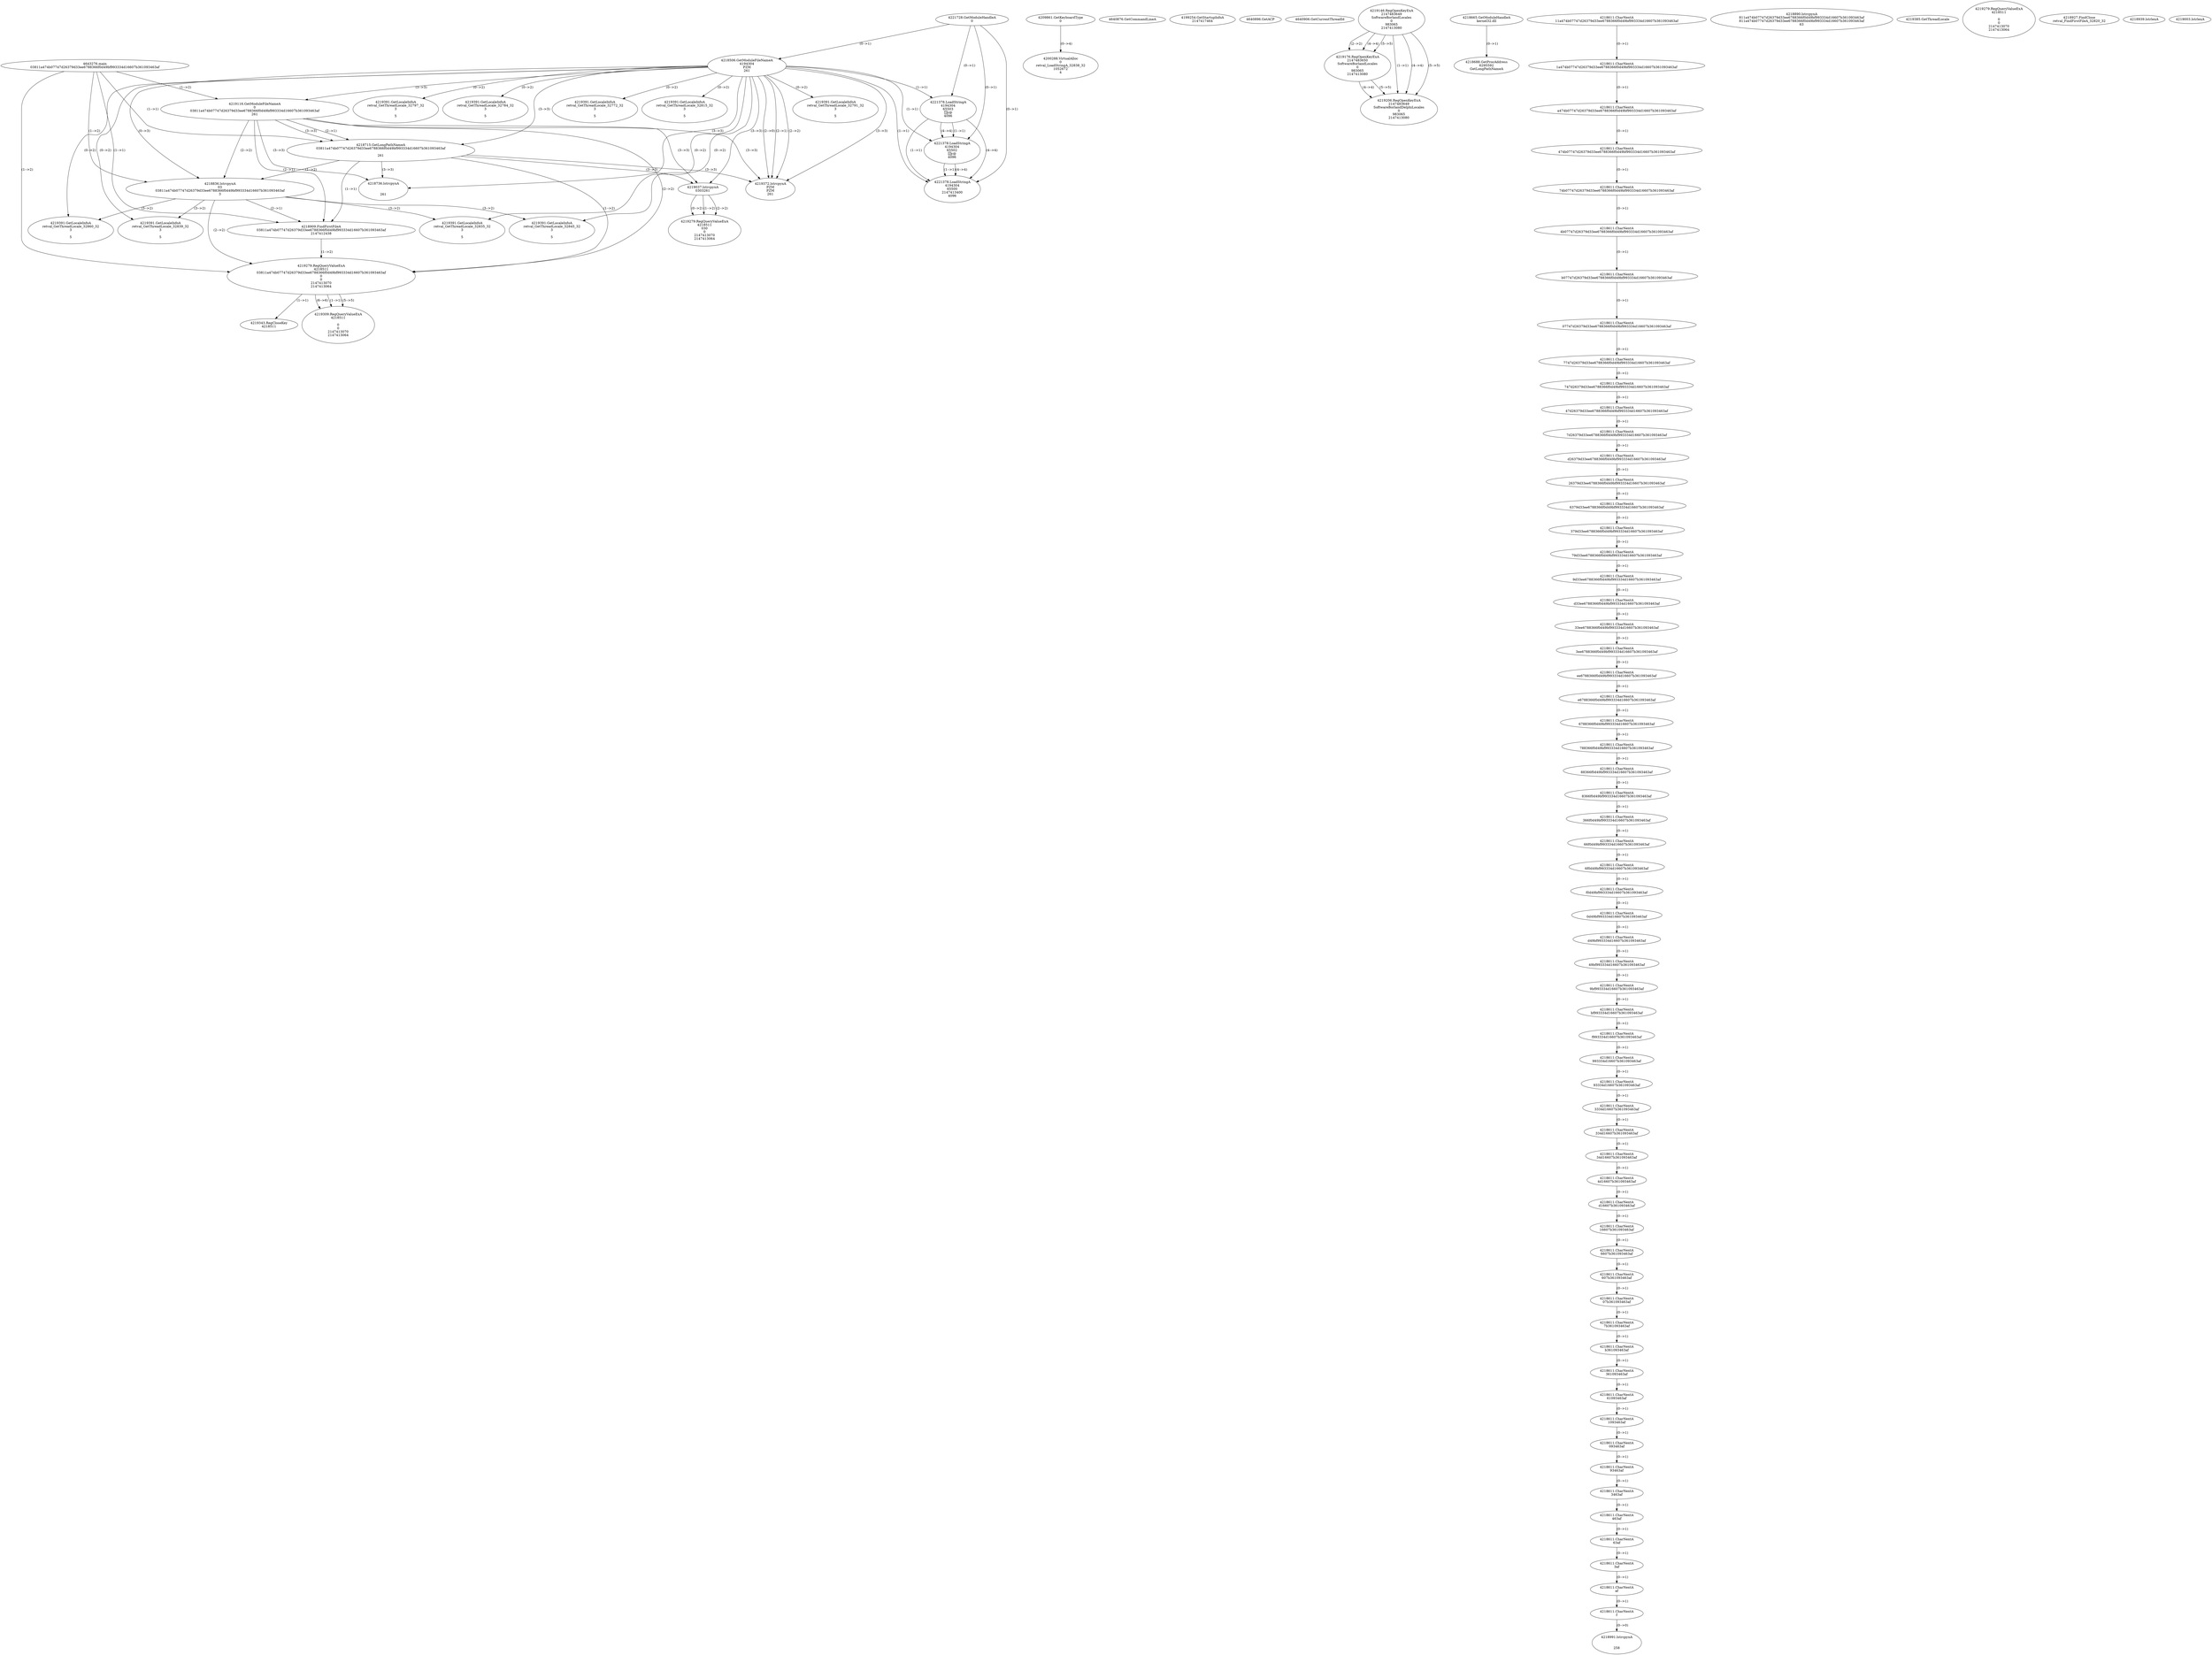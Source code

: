 // Global SCDG with merge call
digraph {
	0 [label="4643276.main
03811a474b07747d26379d33ee6788366f0d49bf993334d16607b361093463af"]
	1 [label="4221728.GetModuleHandleA
0"]
	2 [label="4209861.GetKeyboardType
0"]
	3 [label="4640876.GetCommandLineA
"]
	4 [label="4199254.GetStartupInfoA
2147417464"]
	5 [label="4640896.GetACP
"]
	6 [label="4640906.GetCurrentThreadId
"]
	7 [label="4218506.GetModuleFileNameA
4194304
PZM
261"]
	1 -> 7 [label="(0-->1)"]
	8 [label="4219116.GetModuleFileNameA
0
03811a474b07747d26379d33ee6788366f0d49bf993334d16607b361093463af
261"]
	0 -> 8 [label="(1-->2)"]
	7 -> 8 [label="(3-->3)"]
	9 [label="4219146.RegOpenKeyExA
2147483649
Software\Borland\Locales
0
983065
2147413080"]
	10 [label="4219176.RegOpenKeyExA
2147483650
Software\Borland\Locales
0
983065
2147413080"]
	9 -> 10 [label="(2-->2)"]
	9 -> 10 [label="(4-->4)"]
	9 -> 10 [label="(5-->5)"]
	11 [label="4218665.GetModuleHandleA
kernel32.dll"]
	12 [label="4218688.GetProcAddress
6295592
GetLongPathNameA"]
	11 -> 12 [label="(0-->1)"]
	13 [label="4218715.GetLongPathNameA
03811a474b07747d26379d33ee6788366f0d49bf993334d16607b361093463af

261"]
	0 -> 13 [label="(1-->1)"]
	8 -> 13 [label="(2-->1)"]
	7 -> 13 [label="(3-->3)"]
	8 -> 13 [label="(3-->3)"]
	14 [label="4218836.lstrcpynA
03
03811a474b07747d26379d33ee6788366f0d49bf993334d16607b361093463af
3"]
	0 -> 14 [label="(1-->2)"]
	8 -> 14 [label="(2-->2)"]
	13 -> 14 [label="(1-->2)"]
	7 -> 14 [label="(0-->3)"]
	15 [label="4218611.CharNextA
11a474b07747d26379d33ee6788366f0d49bf993334d16607b361093463af"]
	16 [label="4218611.CharNextA
1a474b07747d26379d33ee6788366f0d49bf993334d16607b361093463af"]
	15 -> 16 [label="(0-->1)"]
	17 [label="4218611.CharNextA
a474b07747d26379d33ee6788366f0d49bf993334d16607b361093463af"]
	16 -> 17 [label="(0-->1)"]
	18 [label="4218611.CharNextA
474b07747d26379d33ee6788366f0d49bf993334d16607b361093463af"]
	17 -> 18 [label="(0-->1)"]
	19 [label="4218611.CharNextA
74b07747d26379d33ee6788366f0d49bf993334d16607b361093463af"]
	18 -> 19 [label="(0-->1)"]
	20 [label="4218611.CharNextA
4b07747d26379d33ee6788366f0d49bf993334d16607b361093463af"]
	19 -> 20 [label="(0-->1)"]
	21 [label="4218611.CharNextA
b07747d26379d33ee6788366f0d49bf993334d16607b361093463af"]
	20 -> 21 [label="(0-->1)"]
	22 [label="4218611.CharNextA
07747d26379d33ee6788366f0d49bf993334d16607b361093463af"]
	21 -> 22 [label="(0-->1)"]
	23 [label="4218611.CharNextA
7747d26379d33ee6788366f0d49bf993334d16607b361093463af"]
	22 -> 23 [label="(0-->1)"]
	24 [label="4218611.CharNextA
747d26379d33ee6788366f0d49bf993334d16607b361093463af"]
	23 -> 24 [label="(0-->1)"]
	25 [label="4218611.CharNextA
47d26379d33ee6788366f0d49bf993334d16607b361093463af"]
	24 -> 25 [label="(0-->1)"]
	26 [label="4218611.CharNextA
7d26379d33ee6788366f0d49bf993334d16607b361093463af"]
	25 -> 26 [label="(0-->1)"]
	27 [label="4218611.CharNextA
d26379d33ee6788366f0d49bf993334d16607b361093463af"]
	26 -> 27 [label="(0-->1)"]
	28 [label="4218611.CharNextA
26379d33ee6788366f0d49bf993334d16607b361093463af"]
	27 -> 28 [label="(0-->1)"]
	29 [label="4218611.CharNextA
6379d33ee6788366f0d49bf993334d16607b361093463af"]
	28 -> 29 [label="(0-->1)"]
	30 [label="4218611.CharNextA
379d33ee6788366f0d49bf993334d16607b361093463af"]
	29 -> 30 [label="(0-->1)"]
	31 [label="4218611.CharNextA
79d33ee6788366f0d49bf993334d16607b361093463af"]
	30 -> 31 [label="(0-->1)"]
	32 [label="4218611.CharNextA
9d33ee6788366f0d49bf993334d16607b361093463af"]
	31 -> 32 [label="(0-->1)"]
	33 [label="4218611.CharNextA
d33ee6788366f0d49bf993334d16607b361093463af"]
	32 -> 33 [label="(0-->1)"]
	34 [label="4218611.CharNextA
33ee6788366f0d49bf993334d16607b361093463af"]
	33 -> 34 [label="(0-->1)"]
	35 [label="4218611.CharNextA
3ee6788366f0d49bf993334d16607b361093463af"]
	34 -> 35 [label="(0-->1)"]
	36 [label="4218611.CharNextA
ee6788366f0d49bf993334d16607b361093463af"]
	35 -> 36 [label="(0-->1)"]
	37 [label="4218611.CharNextA
e6788366f0d49bf993334d16607b361093463af"]
	36 -> 37 [label="(0-->1)"]
	38 [label="4218611.CharNextA
6788366f0d49bf993334d16607b361093463af"]
	37 -> 38 [label="(0-->1)"]
	39 [label="4218611.CharNextA
788366f0d49bf993334d16607b361093463af"]
	38 -> 39 [label="(0-->1)"]
	40 [label="4218611.CharNextA
88366f0d49bf993334d16607b361093463af"]
	39 -> 40 [label="(0-->1)"]
	41 [label="4218611.CharNextA
8366f0d49bf993334d16607b361093463af"]
	40 -> 41 [label="(0-->1)"]
	42 [label="4218611.CharNextA
366f0d49bf993334d16607b361093463af"]
	41 -> 42 [label="(0-->1)"]
	43 [label="4218611.CharNextA
66f0d49bf993334d16607b361093463af"]
	42 -> 43 [label="(0-->1)"]
	44 [label="4218611.CharNextA
6f0d49bf993334d16607b361093463af"]
	43 -> 44 [label="(0-->1)"]
	45 [label="4218611.CharNextA
f0d49bf993334d16607b361093463af"]
	44 -> 45 [label="(0-->1)"]
	46 [label="4218611.CharNextA
0d49bf993334d16607b361093463af"]
	45 -> 46 [label="(0-->1)"]
	47 [label="4218611.CharNextA
d49bf993334d16607b361093463af"]
	46 -> 47 [label="(0-->1)"]
	48 [label="4218611.CharNextA
49bf993334d16607b361093463af"]
	47 -> 48 [label="(0-->1)"]
	49 [label="4218611.CharNextA
9bf993334d16607b361093463af"]
	48 -> 49 [label="(0-->1)"]
	50 [label="4218611.CharNextA
bf993334d16607b361093463af"]
	49 -> 50 [label="(0-->1)"]
	51 [label="4218611.CharNextA
f993334d16607b361093463af"]
	50 -> 51 [label="(0-->1)"]
	52 [label="4218611.CharNextA
993334d16607b361093463af"]
	51 -> 52 [label="(0-->1)"]
	53 [label="4218611.CharNextA
93334d16607b361093463af"]
	52 -> 53 [label="(0-->1)"]
	54 [label="4218611.CharNextA
3334d16607b361093463af"]
	53 -> 54 [label="(0-->1)"]
	55 [label="4218611.CharNextA
334d16607b361093463af"]
	54 -> 55 [label="(0-->1)"]
	56 [label="4218611.CharNextA
34d16607b361093463af"]
	55 -> 56 [label="(0-->1)"]
	57 [label="4218611.CharNextA
4d16607b361093463af"]
	56 -> 57 [label="(0-->1)"]
	58 [label="4218611.CharNextA
d16607b361093463af"]
	57 -> 58 [label="(0-->1)"]
	59 [label="4218611.CharNextA
16607b361093463af"]
	58 -> 59 [label="(0-->1)"]
	60 [label="4218611.CharNextA
6607b361093463af"]
	59 -> 60 [label="(0-->1)"]
	61 [label="4218611.CharNextA
607b361093463af"]
	60 -> 61 [label="(0-->1)"]
	62 [label="4218611.CharNextA
07b361093463af"]
	61 -> 62 [label="(0-->1)"]
	63 [label="4218611.CharNextA
7b361093463af"]
	62 -> 63 [label="(0-->1)"]
	64 [label="4218611.CharNextA
b361093463af"]
	63 -> 64 [label="(0-->1)"]
	65 [label="4218611.CharNextA
361093463af"]
	64 -> 65 [label="(0-->1)"]
	66 [label="4218611.CharNextA
61093463af"]
	65 -> 66 [label="(0-->1)"]
	67 [label="4218611.CharNextA
1093463af"]
	66 -> 67 [label="(0-->1)"]
	68 [label="4218611.CharNextA
093463af"]
	67 -> 68 [label="(0-->1)"]
	69 [label="4218611.CharNextA
93463af"]
	68 -> 69 [label="(0-->1)"]
	70 [label="4218611.CharNextA
3463af"]
	69 -> 70 [label="(0-->1)"]
	71 [label="4218611.CharNextA
463af"]
	70 -> 71 [label="(0-->1)"]
	72 [label="4218611.CharNextA
63af"]
	71 -> 72 [label="(0-->1)"]
	73 [label="4218611.CharNextA
3af"]
	72 -> 73 [label="(0-->1)"]
	74 [label="4218611.CharNextA
af"]
	73 -> 74 [label="(0-->1)"]
	75 [label="4218611.CharNextA
f"]
	74 -> 75 [label="(0-->1)"]
	76 [label="4218890.lstrcpynA
811a474b07747d26379d33ee6788366f0d49bf993334d16607b361093463af
811a474b07747d26379d33ee6788366f0d49bf993334d16607b361093463af
63"]
	77 [label="4218909.FindFirstFileA
03811a474b07747d26379d33ee6788366f0d49bf993334d16607b361093463af
2147412438"]
	0 -> 77 [label="(1-->1)"]
	8 -> 77 [label="(2-->1)"]
	13 -> 77 [label="(1-->1)"]
	14 -> 77 [label="(2-->1)"]
	78 [label="4219279.RegQueryValueExA
4218511
03811a474b07747d26379d33ee6788366f0d49bf993334d16607b361093463af
0
0
2147413070
2147413064"]
	0 -> 78 [label="(1-->2)"]
	8 -> 78 [label="(2-->2)"]
	13 -> 78 [label="(1-->2)"]
	14 -> 78 [label="(2-->2)"]
	77 -> 78 [label="(1-->2)"]
	79 [label="4219343.RegCloseKey
4218511"]
	78 -> 79 [label="(1-->1)"]
	80 [label="4219372.lstrcpynA
PZM
PZM
261"]
	7 -> 80 [label="(2-->1)"]
	7 -> 80 [label="(2-->2)"]
	7 -> 80 [label="(3-->3)"]
	8 -> 80 [label="(3-->3)"]
	13 -> 80 [label="(3-->3)"]
	7 -> 80 [label="(2-->0)"]
	81 [label="4219385.GetThreadLocale
"]
	82 [label="4219391.GetLocaleInfoA
retval_GetThreadLocale_32845_32
3

5"]
	7 -> 82 [label="(0-->2)"]
	14 -> 82 [label="(3-->2)"]
	83 [label="4221378.LoadStringA
4194304
65503
y@
4096"]
	1 -> 83 [label="(0-->1)"]
	7 -> 83 [label="(1-->1)"]
	84 [label="4219206.RegOpenKeyExA
2147483649
Software\Borland\Delphi\Locales
0
983065
2147413080"]
	9 -> 84 [label="(1-->1)"]
	9 -> 84 [label="(4-->4)"]
	10 -> 84 [label="(4-->4)"]
	9 -> 84 [label="(5-->5)"]
	10 -> 84 [label="(5-->5)"]
	85 [label="4218736.lstrcpynA


261"]
	7 -> 85 [label="(3-->3)"]
	8 -> 85 [label="(3-->3)"]
	13 -> 85 [label="(3-->3)"]
	86 [label="4219279.RegQueryValueExA
4218511

0
0
2147413070
2147413064"]
	87 [label="4219391.GetLocaleInfoA
retval_GetThreadLocale_32791_32
3

5"]
	7 -> 87 [label="(0-->2)"]
	88 [label="4221378.LoadStringA
4194304
65502
y@
4096"]
	1 -> 88 [label="(0-->1)"]
	7 -> 88 [label="(1-->1)"]
	83 -> 88 [label="(1-->1)"]
	83 -> 88 [label="(4-->4)"]
	89 [label="4218927.FindClose
retval_FindFirstFileA_32820_32"]
	90 [label="4218939.lstrlenA
"]
	91 [label="4218991.lstrcpynA


258"]
	75 -> 91 [label="(0-->0)"]
	92 [label="4219003.lstrlenA
"]
	93 [label="4219037.lstrcpynA
03\
03\
261"]
	7 -> 93 [label="(3-->3)"]
	8 -> 93 [label="(3-->3)"]
	13 -> 93 [label="(3-->3)"]
	94 [label="4219279.RegQueryValueExA
4218511
03\
0
0
2147413070
2147413064"]
	93 -> 94 [label="(1-->2)"]
	93 -> 94 [label="(2-->2)"]
	93 -> 94 [label="(0-->2)"]
	95 [label="4219391.GetLocaleInfoA
retval_GetThreadLocale_32835_32
3

5"]
	7 -> 95 [label="(0-->2)"]
	14 -> 95 [label="(3-->2)"]
	96 [label="4200288.VirtualAlloc
0
retval_LoadStringA_32838_32
1052672
4"]
	2 -> 96 [label="(0-->4)"]
	97 [label="4219309.RegQueryValueExA
4218511

0
0
2147413070
2147413064"]
	78 -> 97 [label="(1-->1)"]
	78 -> 97 [label="(5-->5)"]
	78 -> 97 [label="(6-->6)"]
	98 [label="4219391.GetLocaleInfoA
retval_GetThreadLocale_32839_32
3

5"]
	7 -> 98 [label="(0-->2)"]
	14 -> 98 [label="(3-->2)"]
	99 [label="4219391.GetLocaleInfoA
retval_GetThreadLocale_32860_32
3

5"]
	7 -> 99 [label="(0-->2)"]
	14 -> 99 [label="(3-->2)"]
	100 [label="4219391.GetLocaleInfoA
retval_GetThreadLocale_32797_32
3

5"]
	7 -> 100 [label="(0-->2)"]
	101 [label="4221378.LoadStringA
4194304
65500
2147413400
4096"]
	1 -> 101 [label="(0-->1)"]
	7 -> 101 [label="(1-->1)"]
	83 -> 101 [label="(1-->1)"]
	88 -> 101 [label="(1-->1)"]
	83 -> 101 [label="(4-->4)"]
	88 -> 101 [label="(4-->4)"]
	102 [label="4219391.GetLocaleInfoA
retval_GetThreadLocale_32784_32
3

5"]
	7 -> 102 [label="(0-->2)"]
	103 [label="4219391.GetLocaleInfoA
retval_GetThreadLocale_32772_32
3

5"]
	7 -> 103 [label="(0-->2)"]
	104 [label="4219391.GetLocaleInfoA
retval_GetThreadLocale_32815_32
3

5"]
	7 -> 104 [label="(0-->2)"]
}
